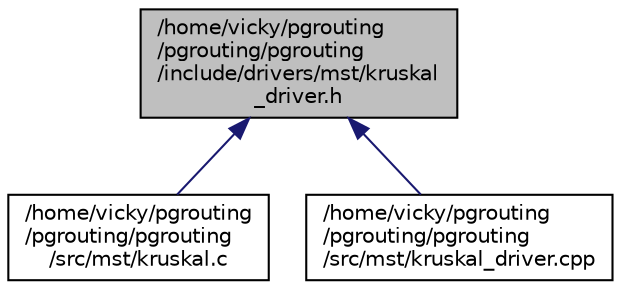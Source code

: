 digraph "/home/vicky/pgrouting/pgrouting/pgrouting/include/drivers/mst/kruskal_driver.h"
{
  edge [fontname="Helvetica",fontsize="10",labelfontname="Helvetica",labelfontsize="10"];
  node [fontname="Helvetica",fontsize="10",shape=record];
  Node1 [label="/home/vicky/pgrouting\l/pgrouting/pgrouting\l/include/drivers/mst/kruskal\l_driver.h",height=0.2,width=0.4,color="black", fillcolor="grey75", style="filled", fontcolor="black"];
  Node1 -> Node2 [dir="back",color="midnightblue",fontsize="10",style="solid",fontname="Helvetica"];
  Node2 [label="/home/vicky/pgrouting\l/pgrouting/pgrouting\l/src/mst/kruskal.c",height=0.2,width=0.4,color="black", fillcolor="white", style="filled",URL="$kruskal_8c.html"];
  Node1 -> Node3 [dir="back",color="midnightblue",fontsize="10",style="solid",fontname="Helvetica"];
  Node3 [label="/home/vicky/pgrouting\l/pgrouting/pgrouting\l/src/mst/kruskal_driver.cpp",height=0.2,width=0.4,color="black", fillcolor="white", style="filled",URL="$kruskal__driver_8cpp.html"];
}
